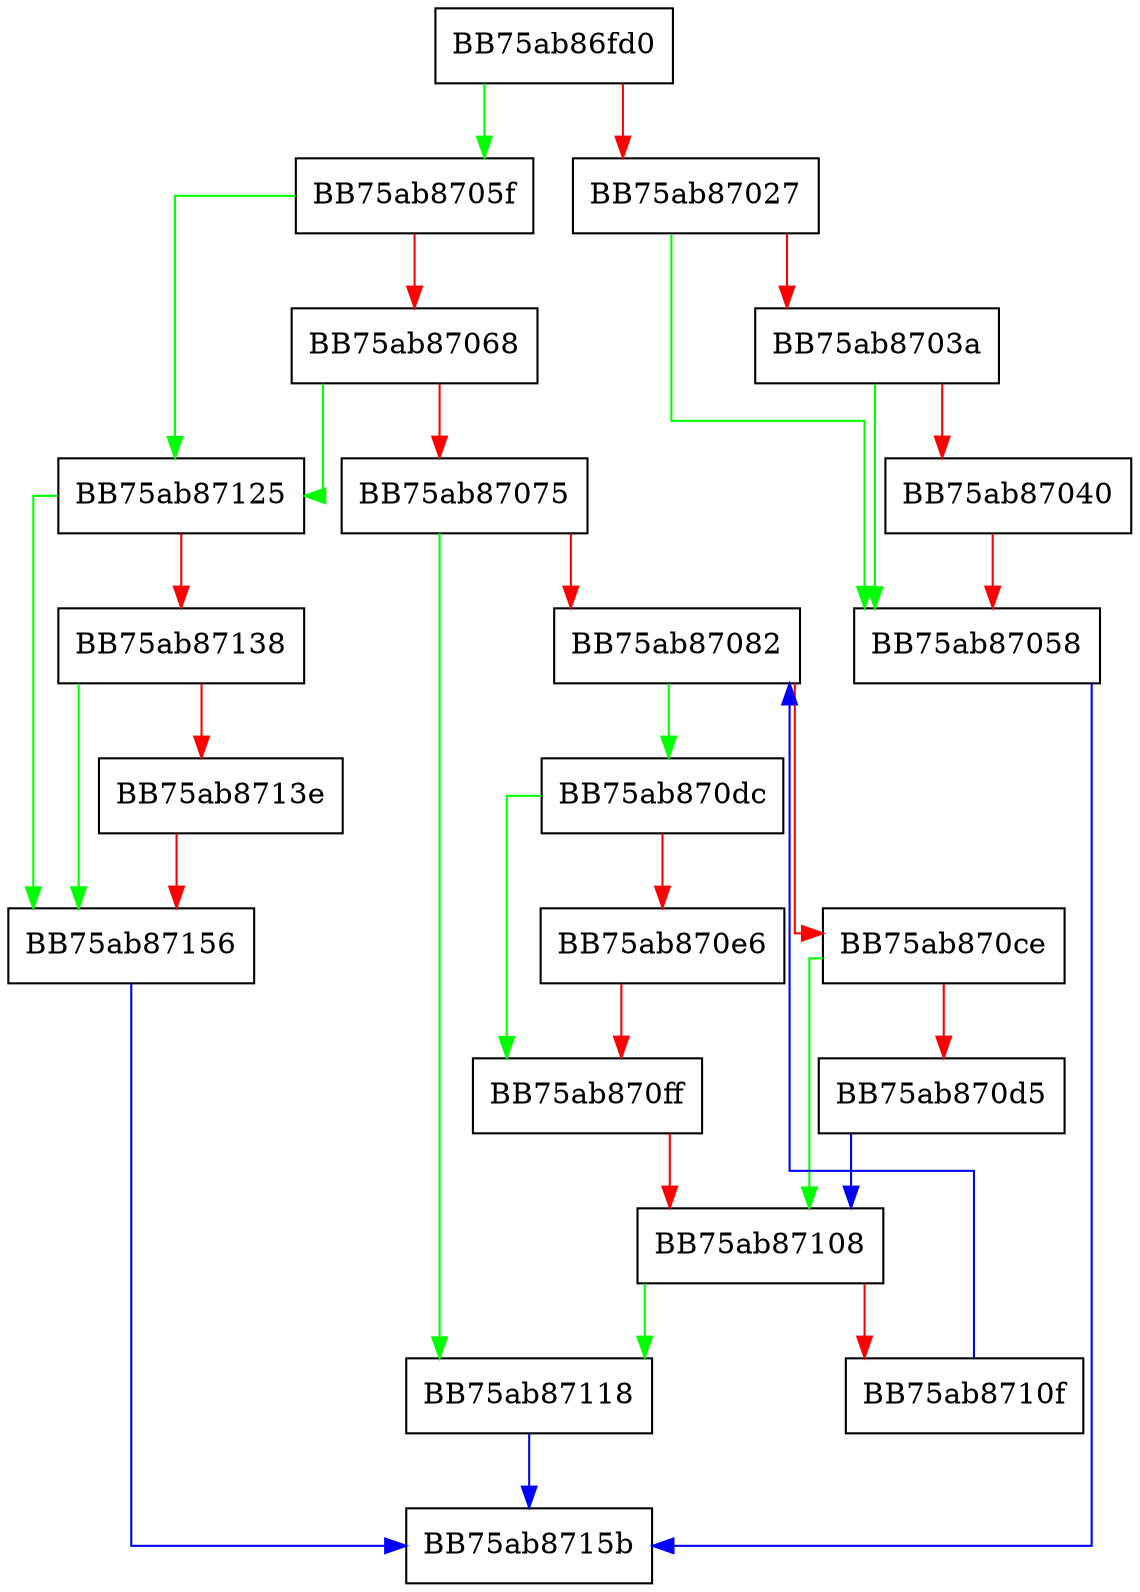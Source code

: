 digraph AddAppPathFromKey {
  node [shape="box"];
  graph [splines=ortho];
  BB75ab86fd0 -> BB75ab8705f [color="green"];
  BB75ab86fd0 -> BB75ab87027 [color="red"];
  BB75ab87027 -> BB75ab87058 [color="green"];
  BB75ab87027 -> BB75ab8703a [color="red"];
  BB75ab8703a -> BB75ab87058 [color="green"];
  BB75ab8703a -> BB75ab87040 [color="red"];
  BB75ab87040 -> BB75ab87058 [color="red"];
  BB75ab87058 -> BB75ab8715b [color="blue"];
  BB75ab8705f -> BB75ab87125 [color="green"];
  BB75ab8705f -> BB75ab87068 [color="red"];
  BB75ab87068 -> BB75ab87125 [color="green"];
  BB75ab87068 -> BB75ab87075 [color="red"];
  BB75ab87075 -> BB75ab87118 [color="green"];
  BB75ab87075 -> BB75ab87082 [color="red"];
  BB75ab87082 -> BB75ab870dc [color="green"];
  BB75ab87082 -> BB75ab870ce [color="red"];
  BB75ab870ce -> BB75ab87108 [color="green"];
  BB75ab870ce -> BB75ab870d5 [color="red"];
  BB75ab870d5 -> BB75ab87108 [color="blue"];
  BB75ab870dc -> BB75ab870ff [color="green"];
  BB75ab870dc -> BB75ab870e6 [color="red"];
  BB75ab870e6 -> BB75ab870ff [color="red"];
  BB75ab870ff -> BB75ab87108 [color="red"];
  BB75ab87108 -> BB75ab87118 [color="green"];
  BB75ab87108 -> BB75ab8710f [color="red"];
  BB75ab8710f -> BB75ab87082 [color="blue"];
  BB75ab87118 -> BB75ab8715b [color="blue"];
  BB75ab87125 -> BB75ab87156 [color="green"];
  BB75ab87125 -> BB75ab87138 [color="red"];
  BB75ab87138 -> BB75ab87156 [color="green"];
  BB75ab87138 -> BB75ab8713e [color="red"];
  BB75ab8713e -> BB75ab87156 [color="red"];
  BB75ab87156 -> BB75ab8715b [color="blue"];
}
